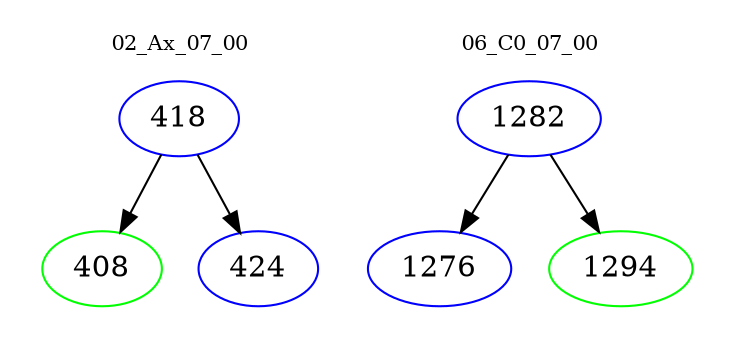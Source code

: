 digraph{
subgraph cluster_0 {
color = white
label = "02_Ax_07_00";
fontsize=10;
T0_418 [label="418", color="blue"]
T0_418 -> T0_408 [color="black"]
T0_408 [label="408", color="green"]
T0_418 -> T0_424 [color="black"]
T0_424 [label="424", color="blue"]
}
subgraph cluster_1 {
color = white
label = "06_C0_07_00";
fontsize=10;
T1_1282 [label="1282", color="blue"]
T1_1282 -> T1_1276 [color="black"]
T1_1276 [label="1276", color="blue"]
T1_1282 -> T1_1294 [color="black"]
T1_1294 [label="1294", color="green"]
}
}
